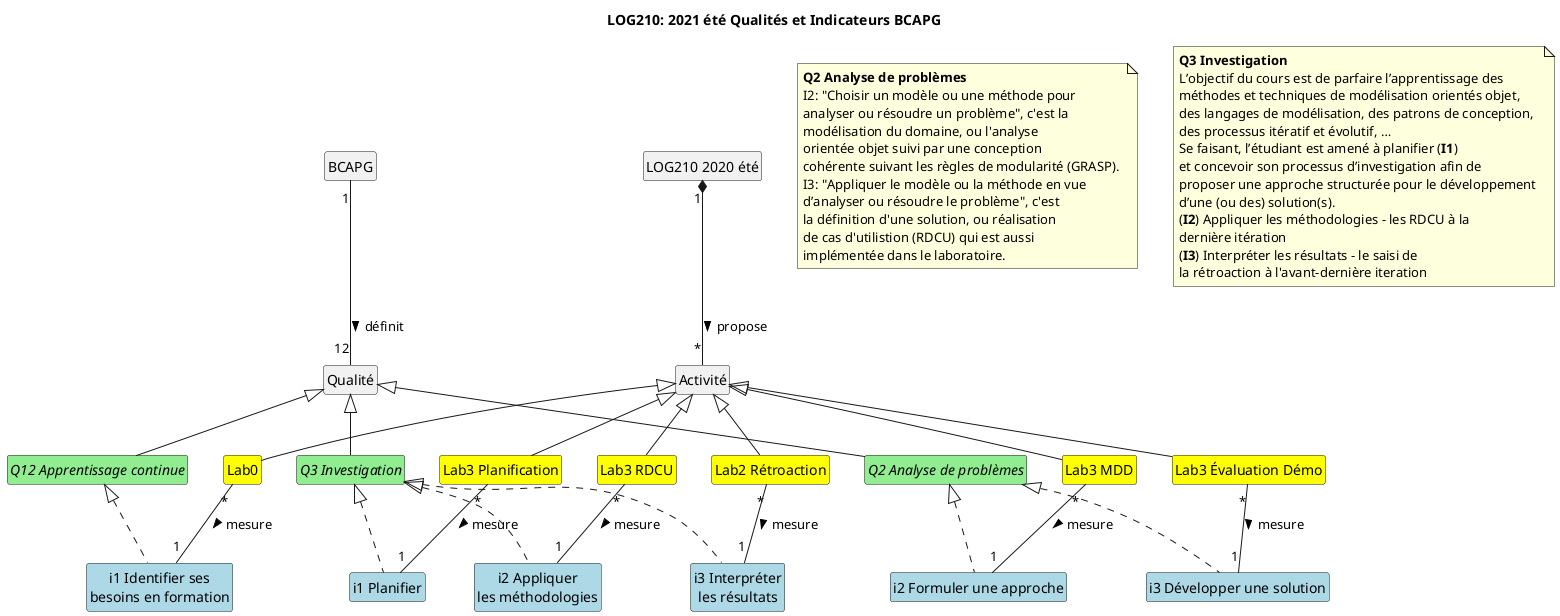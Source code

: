 @startuml diagram name
skinparam style strictuml
hide empty members
title LOG210: 2021 été Qualités et Indicateurs BCAPG
class "BCAPG" as BCAPG
BCAPG "1" -- "12" Qualité : définit >
abstract class "Q12 Apprentissage continue" as Q12 #lightgreen extends Qualité
class "i1 Identifier ses\nbesoins en formation" as Q12i1 #lightblue implements Q12
abstract class "Q2 Analyse de problèmes" as Q2 #lightgreen extends Qualité
class "i2 Formuler une approche" as Q2i2 #lightblue implements Q2
class "i3 Développer une solution" as Q2i3 #lightblue implements Q2

abstract class "Q3 Investigation" as Q3 #lightgreen extends Qualité
class "LOG210 2020 été" as LOG210
class "i1 Planifier" as Q3i1 #lightblue implements Q3
class "i2 Appliquer\nles méthodologies" as Q3i2 #lightblue implements Q3
class "i3 Interpréter\nles résultats" as Q3i3 #lightblue implements Q3

class "Activité" as activité

class "Lab0" as lab0 #yellow extends activité
class "Lab3 Planification" as lab3Plan #yellow extends activité
class "Lab3 RDCU" as lab3RDCU #yellow extends activité
class "Lab2 Rétroaction" as lab2Feedback #yellow extends activité
class "Lab3 MDD" as lab3MDD #yellow extends activité
class "Lab3 Évaluation Démo" as lab3Démo #yellow extends activité

LOG210 "1" *-- "*" activité : propose >

'mapping
lab0 "*" -- "1" Q12i1 : mesure >
lab3Plan "*" -- "1" Q3i1 : mesure >
lab3RDCU "*" -- "1" Q3i2 : mesure >
lab2Feedback "*" -- "1" Q3i3 : mesure >
lab3MDD "*" -- "1" Q2i2 : mesure >
lab3Démo "*" -- "1" Q2i3 : mesure >

note as q2note
**Q2 Analyse de problèmes**
I2: "Choisir un modèle ou une méthode pour 
analyser ou résoudre un problème", c'est la 
modélisation du domaine, ou l'analyse 
orientée objet suivi par une conception 
cohérente suivant les règles de modularité (GRASP). 
I3: "Appliquer le modèle ou la méthode en vue 
d’analyser ou résoudre le problème", c'est 
la définition d'une solution, ou réalisation 
de cas d'utilistion (RDCU) qui est aussi 
implémentée dans le laboratoire.
end note

note as q3note
**Q3 Investigation**
L’objectif du cours est de parfaire l’apprentissage des 
méthodes et techniques de modélisation orientés objet, 
des langages de modélisation, des patrons de conception, 
des processus itératif et évolutif, … 
Se faisant, l’étudiant est amené à planifier (**I1**) 
et concevoir son processus d’investigation afin de 
proposer une approche structurée pour le développement 
d’une (ou des) solution(s).
(**I2**) Appliquer les méthodologies - les RDCU à la 
dernière itération
(**I3**) Interpréter les résultats - le saisi de 
la rétroaction à l'avant-dernière iteration
end note

@enduml

